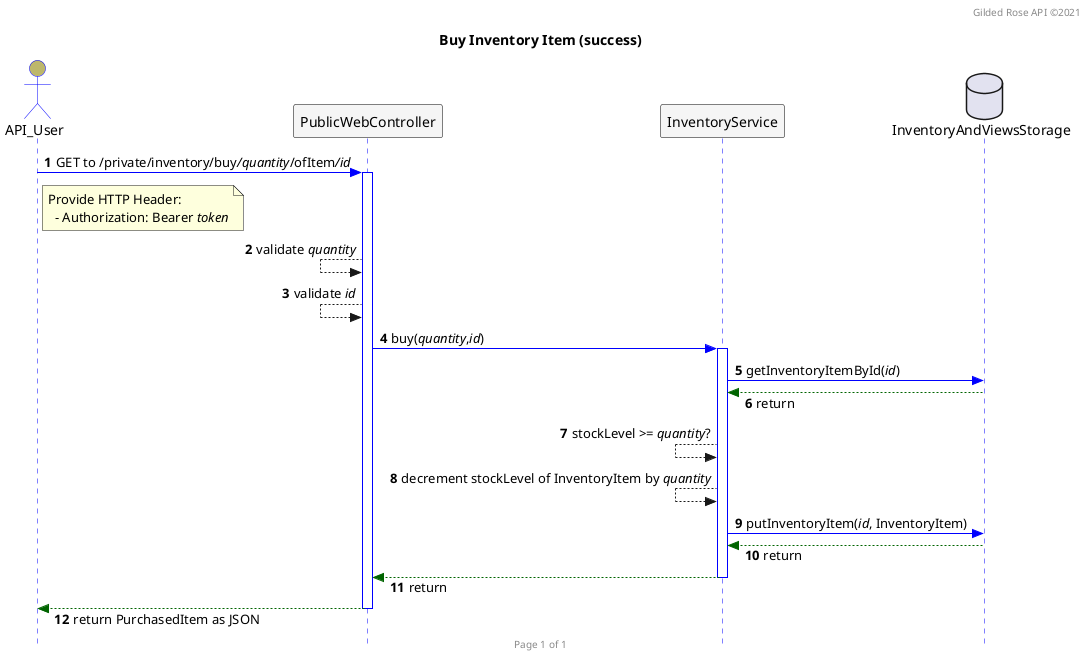 
@startuml

autonumber
header Gilded Rose API ©2021
footer Page 1 of 1
hide footbox

skinparam responseMessageBelowArrow true
skinparam sequence {
  ActorBackgroundColor DarkKhaki
  ActorBorderColor Blue
  DatabaseBackgroundColor Gray
  DatabaseBorderColor Black
  LifeLineBorderColor Blue
  ParticipantBackgroundColor WhiteSmoke
  ParticipantBorderColor Black
}
skinparam style strictuml

title Buy Inventory Item (success)

actor API_User
participant PublicWebController
participant InventoryService
database InventoryAndViewsStorage

API_User -[#0000FF]> PublicWebController : GET to /private/inventory/buy///quantity///ofItem///id//
note right of API_User
 Provide HTTP Header:
   - Authorization: Bearer //token//
end note
activate PublicWebController
PublicWebController <-- PublicWebController : validate //quantity//
PublicWebController <-- PublicWebController : validate //id//
PublicWebController -[#0000FF]> InventoryService : buy(//quantity//,//id//)
activate InventoryService
InventoryService -[#0000FF]> InventoryAndViewsStorage : getInventoryItemById(//id//)
InventoryService <[#DarkGreen]-- InventoryAndViewsStorage : return
InventoryService <-- InventoryService : stockLevel >= //quantity//?
InventoryService <-- InventoryService : decrement stockLevel of InventoryItem by //quantity//
InventoryService -[#0000FF]> InventoryAndViewsStorage : putInventoryItem(//id//, InventoryItem)
InventoryService <[#DarkGreen]-- InventoryAndViewsStorage : return
PublicWebController <[#DarkGreen]-- InventoryService : return
deactivate InventoryService
API_User <[#DarkGreen]-- PublicWebController : return PurchasedItem as JSON
deactivate PublicWebController

@enduml
